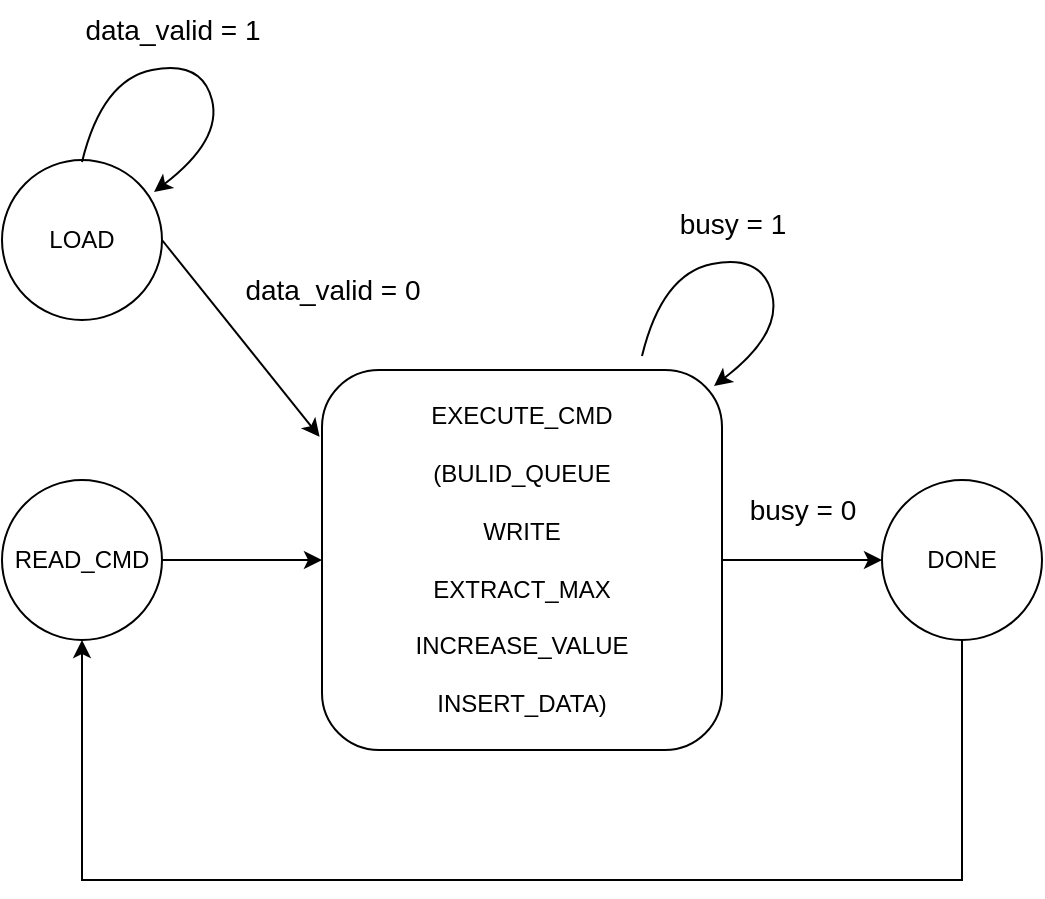 <mxfile version="24.2.5" type="device">
  <diagram name="Page-1" id="sQSzlT0UaLFm5AQuz467">
    <mxGraphModel dx="1235" dy="731" grid="1" gridSize="10" guides="1" tooltips="1" connect="1" arrows="1" fold="1" page="1" pageScale="1" pageWidth="827" pageHeight="1169" math="0" shadow="0">
      <root>
        <mxCell id="0" />
        <mxCell id="1" parent="0" />
        <mxCell id="I-GEz66fSVdPfn5yzrGn-10" value="" style="endArrow=classic;html=1;rounded=0;exitX=1;exitY=0.5;exitDx=0;exitDy=0;entryX=-0.006;entryY=0.176;entryDx=0;entryDy=0;entryPerimeter=0;" edge="1" parent="1" source="I-GEz66fSVdPfn5yzrGn-21" target="I-GEz66fSVdPfn5yzrGn-58">
          <mxGeometry width="50" height="50" relative="1" as="geometry">
            <mxPoint x="100" y="330" as="sourcePoint" />
            <mxPoint x="420" y="90" as="targetPoint" />
          </mxGeometry>
        </mxCell>
        <mxCell id="I-GEz66fSVdPfn5yzrGn-12" value="READ_CMD" style="ellipse;whiteSpace=wrap;html=1;aspect=fixed;" vertex="1" parent="1">
          <mxGeometry x="180" y="290" width="80" height="80" as="geometry" />
        </mxCell>
        <mxCell id="I-GEz66fSVdPfn5yzrGn-13" value="DONE" style="ellipse;whiteSpace=wrap;html=1;aspect=fixed;" vertex="1" parent="1">
          <mxGeometry x="620" y="290" width="80" height="80" as="geometry" />
        </mxCell>
        <mxCell id="I-GEz66fSVdPfn5yzrGn-15" value="" style="endArrow=classic;html=1;rounded=0;entryX=0;entryY=0.5;entryDx=0;entryDy=0;" edge="1" parent="1" target="I-GEz66fSVdPfn5yzrGn-58">
          <mxGeometry width="50" height="50" relative="1" as="geometry">
            <mxPoint x="260" y="330" as="sourcePoint" />
            <mxPoint x="420" y="330" as="targetPoint" />
          </mxGeometry>
        </mxCell>
        <mxCell id="I-GEz66fSVdPfn5yzrGn-18" value="" style="endArrow=classic;html=1;rounded=0;exitX=1;exitY=0.5;exitDx=0;exitDy=0;entryX=0;entryY=0.5;entryDx=0;entryDy=0;" edge="1" parent="1" source="I-GEz66fSVdPfn5yzrGn-58" target="I-GEz66fSVdPfn5yzrGn-13">
          <mxGeometry width="50" height="50" relative="1" as="geometry">
            <mxPoint x="500" y="330" as="sourcePoint" />
            <mxPoint x="430" y="340" as="targetPoint" />
          </mxGeometry>
        </mxCell>
        <mxCell id="I-GEz66fSVdPfn5yzrGn-19" value="" style="endArrow=classic;html=1;rounded=0;exitX=0.5;exitY=1;exitDx=0;exitDy=0;entryX=0.5;entryY=1;entryDx=0;entryDy=0;" edge="1" parent="1" source="I-GEz66fSVdPfn5yzrGn-13" target="I-GEz66fSVdPfn5yzrGn-12">
          <mxGeometry width="50" height="50" relative="1" as="geometry">
            <mxPoint x="510" y="340" as="sourcePoint" />
            <mxPoint x="630" y="340" as="targetPoint" />
            <Array as="points">
              <mxPoint x="660" y="490" />
              <mxPoint x="460" y="490" />
              <mxPoint x="220" y="490" />
            </Array>
          </mxGeometry>
        </mxCell>
        <mxCell id="I-GEz66fSVdPfn5yzrGn-21" value="LOAD" style="ellipse;whiteSpace=wrap;html=1;aspect=fixed;" vertex="1" parent="1">
          <mxGeometry x="180" y="130" width="80" height="80" as="geometry" />
        </mxCell>
        <mxCell id="I-GEz66fSVdPfn5yzrGn-22" value="" style="curved=1;endArrow=classic;html=1;rounded=0;exitX=0.5;exitY=0;exitDx=0;exitDy=0;entryX=0.946;entryY=0.19;entryDx=0;entryDy=0;entryPerimeter=0;strokeColor=default;flowAnimation=0;" edge="1" parent="1">
          <mxGeometry width="50" height="50" relative="1" as="geometry">
            <mxPoint x="220" y="131" as="sourcePoint" />
            <mxPoint x="256" y="146" as="targetPoint" />
            <Array as="points">
              <mxPoint x="230" y="90" />
              <mxPoint x="280" y="80" />
              <mxPoint x="290" y="120" />
            </Array>
          </mxGeometry>
        </mxCell>
        <mxCell id="I-GEz66fSVdPfn5yzrGn-23" value="&lt;font style=&quot;font-size: 14px;&quot;&gt;data_valid = 1&lt;/font&gt;" style="text;html=1;align=center;verticalAlign=middle;resizable=0;points=[];autosize=1;strokeColor=none;fillColor=none;" vertex="1" parent="1">
          <mxGeometry x="210" y="50" width="110" height="30" as="geometry" />
        </mxCell>
        <mxCell id="I-GEz66fSVdPfn5yzrGn-29" value="&lt;font style=&quot;font-size: 14px;&quot;&gt;data_valid = 0&lt;/font&gt;" style="text;html=1;align=center;verticalAlign=middle;resizable=0;points=[];autosize=1;strokeColor=none;fillColor=none;" vertex="1" parent="1">
          <mxGeometry x="290" y="180" width="110" height="30" as="geometry" />
        </mxCell>
        <mxCell id="I-GEz66fSVdPfn5yzrGn-58" value="&lt;div&gt;EXECUTE_CMD&lt;/div&gt;&lt;div&gt;&lt;br&gt;&lt;/div&gt;(BULID_QUEUE&lt;div&gt;&lt;br&gt;&lt;/div&gt;&lt;div&gt;WRITE&lt;/div&gt;&lt;div&gt;&lt;br&gt;&lt;/div&gt;&lt;div&gt;EXTRACT_MAX&lt;/div&gt;&lt;div&gt;&lt;br&gt;&lt;/div&gt;&lt;div&gt;INCREASE_VALUE&lt;/div&gt;&lt;div&gt;&lt;br&gt;&lt;/div&gt;&lt;div&gt;INSERT_DATA)&lt;/div&gt;" style="rounded=1;whiteSpace=wrap;html=1;" vertex="1" parent="1">
          <mxGeometry x="340" y="235" width="200" height="190" as="geometry" />
        </mxCell>
        <mxCell id="I-GEz66fSVdPfn5yzrGn-60" value="" style="curved=1;endArrow=classic;html=1;rounded=0;exitX=0.5;exitY=0;exitDx=0;exitDy=0;entryX=0.946;entryY=0.19;entryDx=0;entryDy=0;entryPerimeter=0;strokeColor=default;flowAnimation=0;" edge="1" parent="1">
          <mxGeometry width="50" height="50" relative="1" as="geometry">
            <mxPoint x="500" y="228" as="sourcePoint" />
            <mxPoint x="536" y="243" as="targetPoint" />
            <Array as="points">
              <mxPoint x="510" y="187" />
              <mxPoint x="560" y="177" />
              <mxPoint x="570" y="217" />
            </Array>
          </mxGeometry>
        </mxCell>
        <mxCell id="I-GEz66fSVdPfn5yzrGn-61" value="&lt;font style=&quot;font-size: 14px;&quot;&gt;busy = 1&lt;/font&gt;" style="text;html=1;align=center;verticalAlign=middle;resizable=0;points=[];autosize=1;strokeColor=none;fillColor=none;" vertex="1" parent="1">
          <mxGeometry x="505" y="147" width="80" height="30" as="geometry" />
        </mxCell>
        <mxCell id="I-GEz66fSVdPfn5yzrGn-62" value="&lt;font style=&quot;font-size: 14px;&quot;&gt;busy = 0&lt;/font&gt;" style="text;html=1;align=center;verticalAlign=middle;resizable=0;points=[];autosize=1;strokeColor=none;fillColor=none;" vertex="1" parent="1">
          <mxGeometry x="540" y="290" width="80" height="30" as="geometry" />
        </mxCell>
      </root>
    </mxGraphModel>
  </diagram>
</mxfile>
